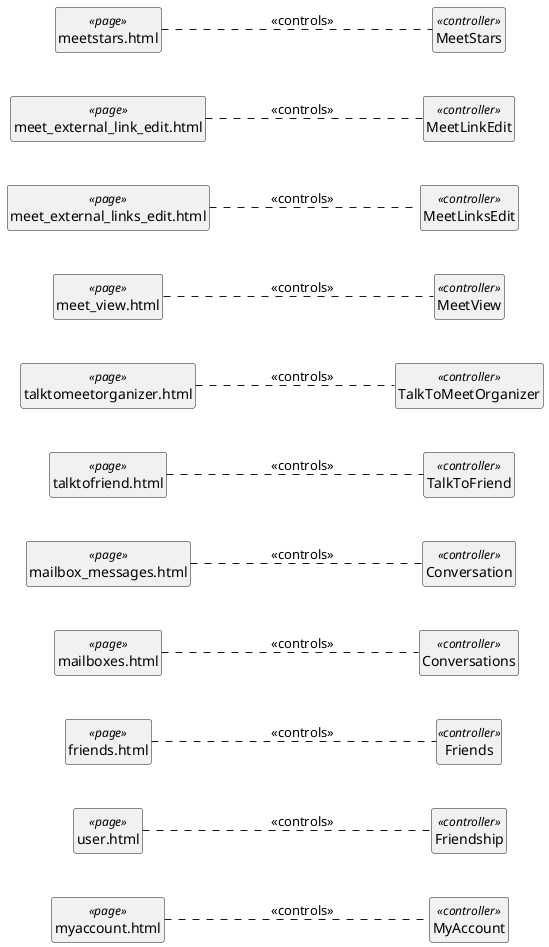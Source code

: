 @startuml
hide circle
hide empty methods
hide empty attributes
left to right direction

/'
class "togglefriendbutton.html" as pc1 <<page>>
class "AddRemoveFriendButton" as cc1 <<controller>>
pc1 -.- cc1

class "meetstarbutton.html" as pc2 <<page>>
class "MeetStarButton" as cc2 <<controller>>
pc2 -.- cc2
'/

class "myaccount.html" as p1 <<page>>
class "MyAccount" as c1 <<controller>>
p1 -.- c1 : <<controls>>

class "user.html" as p2 <<page>>
class "Friendship" as c2 <<controller>>
p2 -.- c2 : <<controls>>

class "friends.html" as p3 <<page>>
class "Friends" as c3 <<controller>>
p3 -.- c3 : <<controls>>

class "mailboxes.html" as p4 <<page>>
class "Conversations" as c4 <<controller>>
p4 -.- c4 : <<controls>>

class "mailbox_messages.html" as p5 <<page>>
class "Conversation" as c5 <<controller>>
p5 -.- c5 : <<controls>>

class "talktofriend.html" as p6 <<page>>
class "TalkToFriend" as c6 <<controller>>
p6 -.- c6 : <<controls>>

class "talktomeetorganizer.html" as p7 <<page>>
class "TalkToMeetOrganizer" as c7 <<controller>>
p7 -.- c7 : <<controls>>

class "meet_view.html" as p8 <<page>>
class "MeetView" as c8 <<controller>>
p8 -.- c8 : <<controls>>

class "meet_external_links_edit.html" as p9 <<page>>
class "MeetLinksEdit" as c9 <<controller>>
p9 -.- c9 : <<controls>>

class "meet_external_link_edit.html" as p10 <<page>>
class "MeetLinkEdit" as c10 <<controller>>
p10 -.- c10 : <<controls>>

class "meetstars.html" as p11 <<page>>
class "MeetStars" as c11 <<controller>>
p11 -.- c11 : <<controls>>

@enduml
